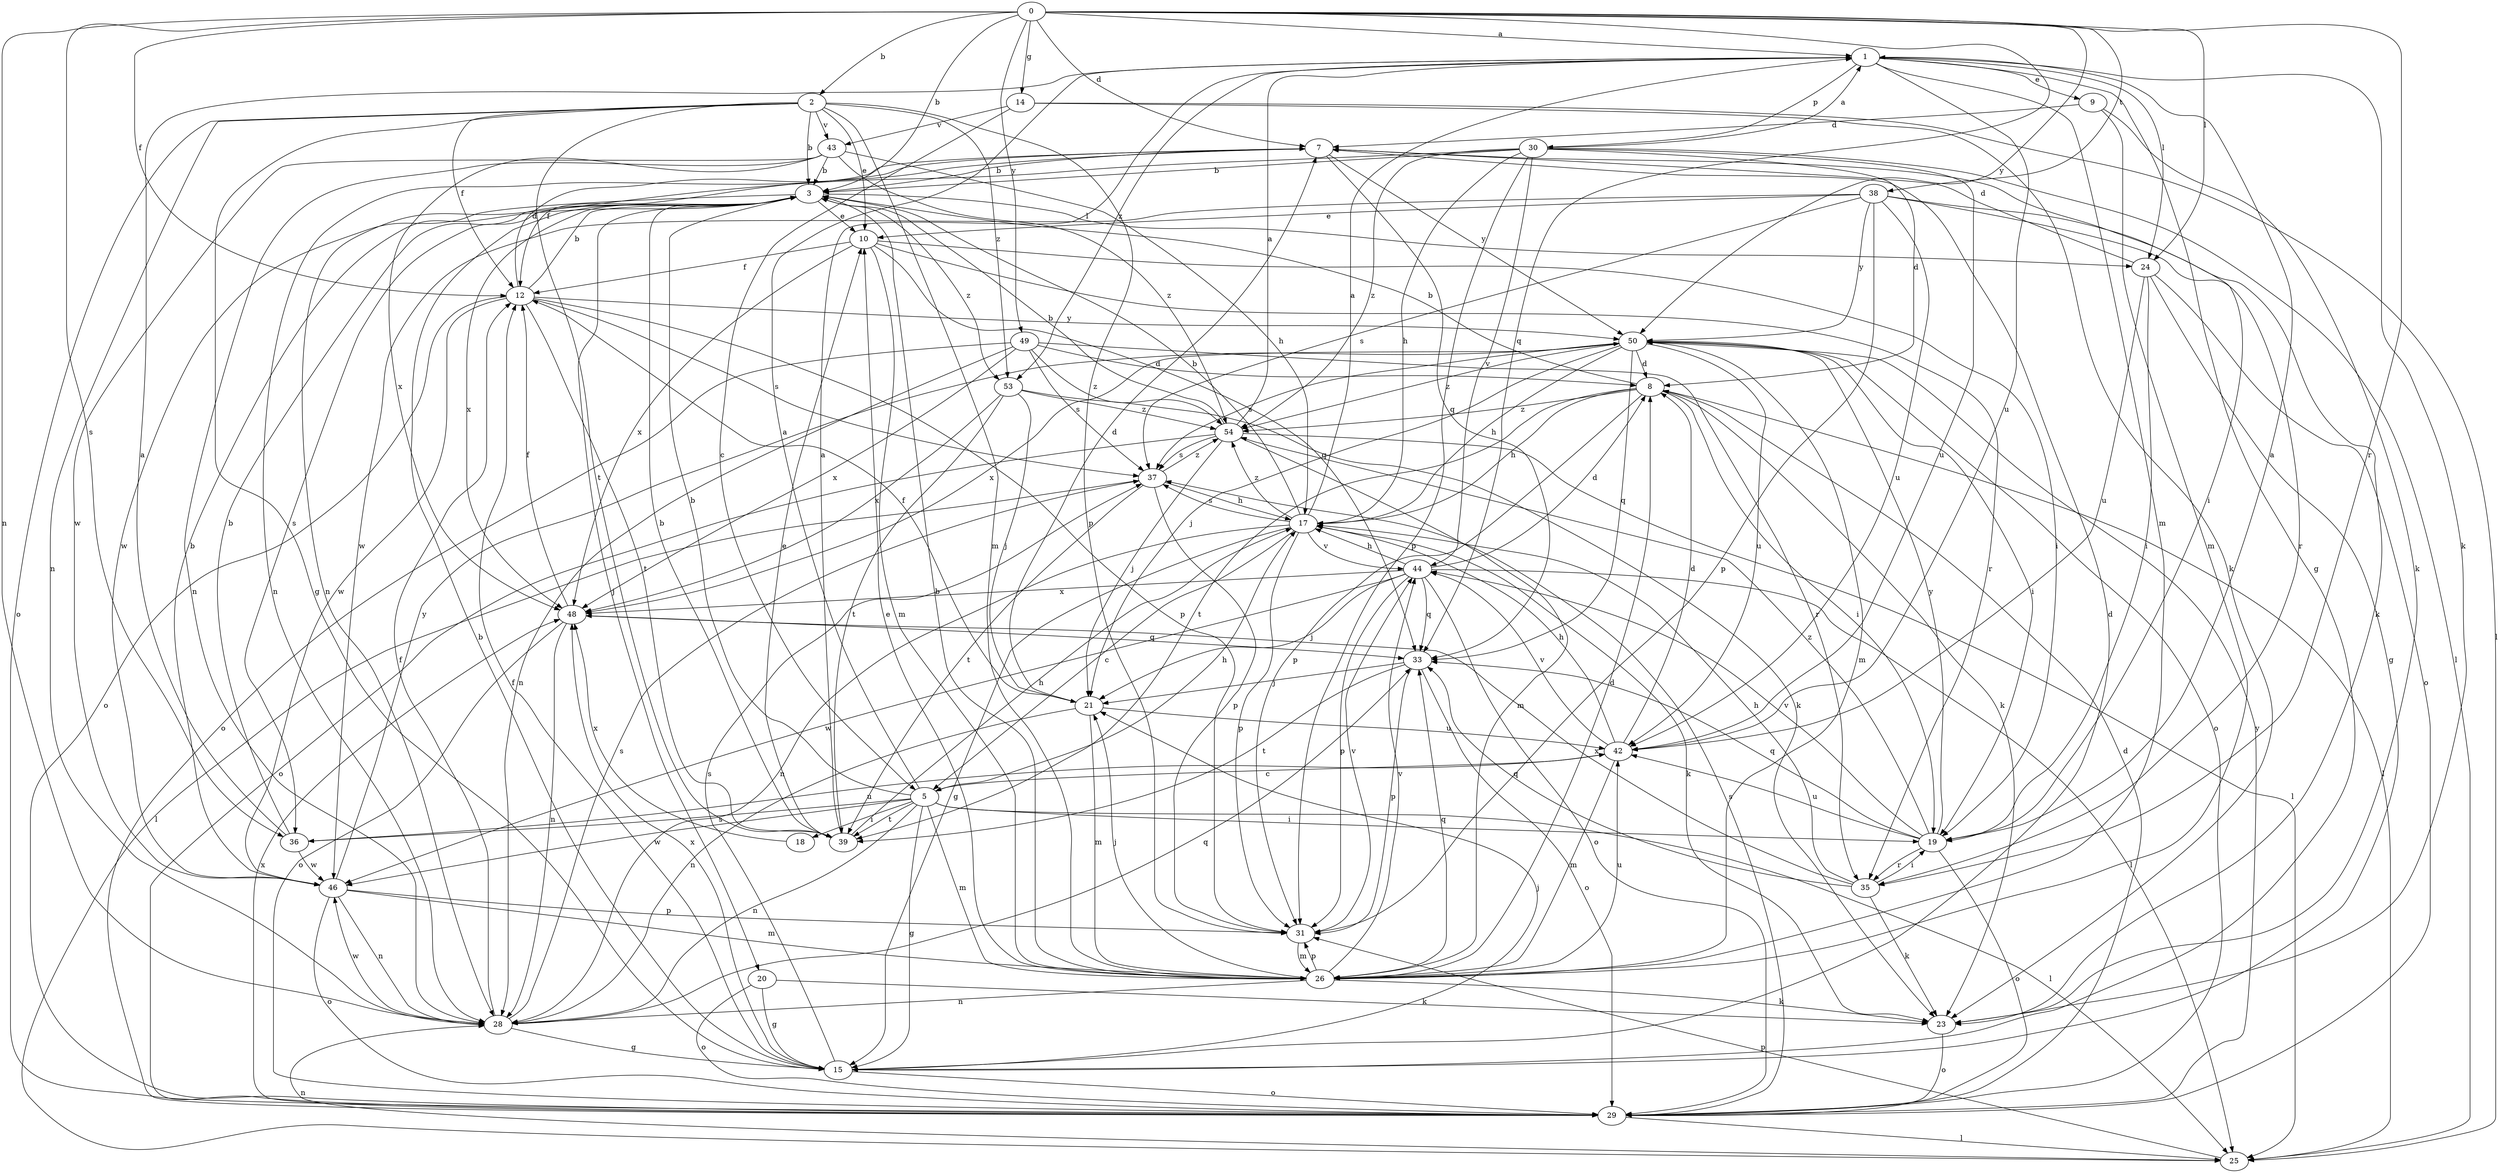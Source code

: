 strict digraph  {
0;
1;
2;
3;
5;
7;
8;
9;
10;
12;
14;
15;
17;
18;
19;
20;
21;
23;
24;
25;
26;
28;
29;
30;
31;
33;
35;
36;
37;
38;
39;
42;
43;
44;
46;
48;
49;
50;
53;
54;
0 -> 1  [label=a];
0 -> 2  [label=b];
0 -> 3  [label=b];
0 -> 7  [label=d];
0 -> 12  [label=f];
0 -> 14  [label=g];
0 -> 24  [label=l];
0 -> 28  [label=n];
0 -> 33  [label=q];
0 -> 35  [label=r];
0 -> 36  [label=s];
0 -> 38  [label=t];
0 -> 49  [label=y];
0 -> 50  [label=y];
1 -> 9  [label=e];
1 -> 15  [label=g];
1 -> 23  [label=k];
1 -> 24  [label=l];
1 -> 26  [label=m];
1 -> 30  [label=p];
1 -> 42  [label=u];
1 -> 53  [label=z];
2 -> 3  [label=b];
2 -> 10  [label=e];
2 -> 12  [label=f];
2 -> 15  [label=g];
2 -> 26  [label=m];
2 -> 28  [label=n];
2 -> 29  [label=o];
2 -> 31  [label=p];
2 -> 39  [label=t];
2 -> 43  [label=v];
2 -> 53  [label=z];
3 -> 10  [label=e];
3 -> 20  [label=j];
3 -> 24  [label=l];
3 -> 36  [label=s];
3 -> 46  [label=w];
3 -> 48  [label=x];
3 -> 53  [label=z];
5 -> 1  [label=a];
5 -> 3  [label=b];
5 -> 15  [label=g];
5 -> 17  [label=h];
5 -> 18  [label=i];
5 -> 19  [label=i];
5 -> 25  [label=l];
5 -> 26  [label=m];
5 -> 28  [label=n];
5 -> 36  [label=s];
5 -> 39  [label=t];
5 -> 46  [label=w];
7 -> 3  [label=b];
7 -> 12  [label=f];
7 -> 19  [label=i];
7 -> 28  [label=n];
7 -> 33  [label=q];
7 -> 50  [label=y];
8 -> 3  [label=b];
8 -> 17  [label=h];
8 -> 19  [label=i];
8 -> 23  [label=k];
8 -> 25  [label=l];
8 -> 31  [label=p];
8 -> 39  [label=t];
8 -> 54  [label=z];
9 -> 7  [label=d];
9 -> 23  [label=k];
9 -> 26  [label=m];
10 -> 12  [label=f];
10 -> 19  [label=i];
10 -> 26  [label=m];
10 -> 33  [label=q];
10 -> 35  [label=r];
10 -> 48  [label=x];
12 -> 3  [label=b];
12 -> 7  [label=d];
12 -> 29  [label=o];
12 -> 31  [label=p];
12 -> 37  [label=s];
12 -> 39  [label=t];
12 -> 46  [label=w];
12 -> 50  [label=y];
14 -> 5  [label=c];
14 -> 23  [label=k];
14 -> 25  [label=l];
14 -> 43  [label=v];
15 -> 3  [label=b];
15 -> 7  [label=d];
15 -> 12  [label=f];
15 -> 21  [label=j];
15 -> 29  [label=o];
15 -> 37  [label=s];
15 -> 48  [label=x];
17 -> 1  [label=a];
17 -> 3  [label=b];
17 -> 5  [label=c];
17 -> 15  [label=g];
17 -> 23  [label=k];
17 -> 28  [label=n];
17 -> 31  [label=p];
17 -> 37  [label=s];
17 -> 44  [label=v];
17 -> 54  [label=z];
18 -> 48  [label=x];
19 -> 1  [label=a];
19 -> 29  [label=o];
19 -> 33  [label=q];
19 -> 35  [label=r];
19 -> 42  [label=u];
19 -> 44  [label=v];
19 -> 50  [label=y];
19 -> 54  [label=z];
20 -> 15  [label=g];
20 -> 23  [label=k];
20 -> 29  [label=o];
21 -> 7  [label=d];
21 -> 12  [label=f];
21 -> 26  [label=m];
21 -> 28  [label=n];
21 -> 42  [label=u];
23 -> 29  [label=o];
24 -> 7  [label=d];
24 -> 15  [label=g];
24 -> 19  [label=i];
24 -> 29  [label=o];
24 -> 42  [label=u];
25 -> 28  [label=n];
25 -> 31  [label=p];
26 -> 3  [label=b];
26 -> 8  [label=d];
26 -> 10  [label=e];
26 -> 21  [label=j];
26 -> 23  [label=k];
26 -> 28  [label=n];
26 -> 31  [label=p];
26 -> 33  [label=q];
26 -> 42  [label=u];
26 -> 44  [label=v];
28 -> 12  [label=f];
28 -> 15  [label=g];
28 -> 33  [label=q];
28 -> 37  [label=s];
28 -> 46  [label=w];
29 -> 8  [label=d];
29 -> 25  [label=l];
29 -> 37  [label=s];
29 -> 48  [label=x];
29 -> 50  [label=y];
30 -> 1  [label=a];
30 -> 3  [label=b];
30 -> 8  [label=d];
30 -> 17  [label=h];
30 -> 25  [label=l];
30 -> 28  [label=n];
30 -> 31  [label=p];
30 -> 42  [label=u];
30 -> 44  [label=v];
30 -> 54  [label=z];
31 -> 26  [label=m];
31 -> 44  [label=v];
33 -> 21  [label=j];
33 -> 29  [label=o];
33 -> 31  [label=p];
33 -> 39  [label=t];
35 -> 17  [label=h];
35 -> 19  [label=i];
35 -> 23  [label=k];
35 -> 33  [label=q];
35 -> 48  [label=x];
36 -> 1  [label=a];
36 -> 3  [label=b];
36 -> 42  [label=u];
36 -> 46  [label=w];
37 -> 17  [label=h];
37 -> 25  [label=l];
37 -> 31  [label=p];
37 -> 39  [label=t];
37 -> 54  [label=z];
38 -> 10  [label=e];
38 -> 23  [label=k];
38 -> 31  [label=p];
38 -> 35  [label=r];
38 -> 37  [label=s];
38 -> 42  [label=u];
38 -> 46  [label=w];
38 -> 50  [label=y];
39 -> 1  [label=a];
39 -> 3  [label=b];
39 -> 10  [label=e];
39 -> 17  [label=h];
42 -> 5  [label=c];
42 -> 8  [label=d];
42 -> 17  [label=h];
42 -> 26  [label=m];
42 -> 44  [label=v];
43 -> 3  [label=b];
43 -> 17  [label=h];
43 -> 28  [label=n];
43 -> 46  [label=w];
43 -> 48  [label=x];
43 -> 54  [label=z];
44 -> 8  [label=d];
44 -> 17  [label=h];
44 -> 21  [label=j];
44 -> 25  [label=l];
44 -> 29  [label=o];
44 -> 31  [label=p];
44 -> 33  [label=q];
44 -> 46  [label=w];
44 -> 48  [label=x];
46 -> 3  [label=b];
46 -> 26  [label=m];
46 -> 28  [label=n];
46 -> 29  [label=o];
46 -> 31  [label=p];
46 -> 50  [label=y];
48 -> 12  [label=f];
48 -> 28  [label=n];
48 -> 29  [label=o];
48 -> 33  [label=q];
49 -> 8  [label=d];
49 -> 28  [label=n];
49 -> 29  [label=o];
49 -> 35  [label=r];
49 -> 37  [label=s];
49 -> 48  [label=x];
49 -> 54  [label=z];
50 -> 8  [label=d];
50 -> 17  [label=h];
50 -> 19  [label=i];
50 -> 21  [label=j];
50 -> 26  [label=m];
50 -> 29  [label=o];
50 -> 33  [label=q];
50 -> 37  [label=s];
50 -> 42  [label=u];
50 -> 48  [label=x];
50 -> 54  [label=z];
53 -> 21  [label=j];
53 -> 23  [label=k];
53 -> 39  [label=t];
53 -> 48  [label=x];
53 -> 54  [label=z];
54 -> 1  [label=a];
54 -> 3  [label=b];
54 -> 21  [label=j];
54 -> 25  [label=l];
54 -> 26  [label=m];
54 -> 29  [label=o];
54 -> 37  [label=s];
}
